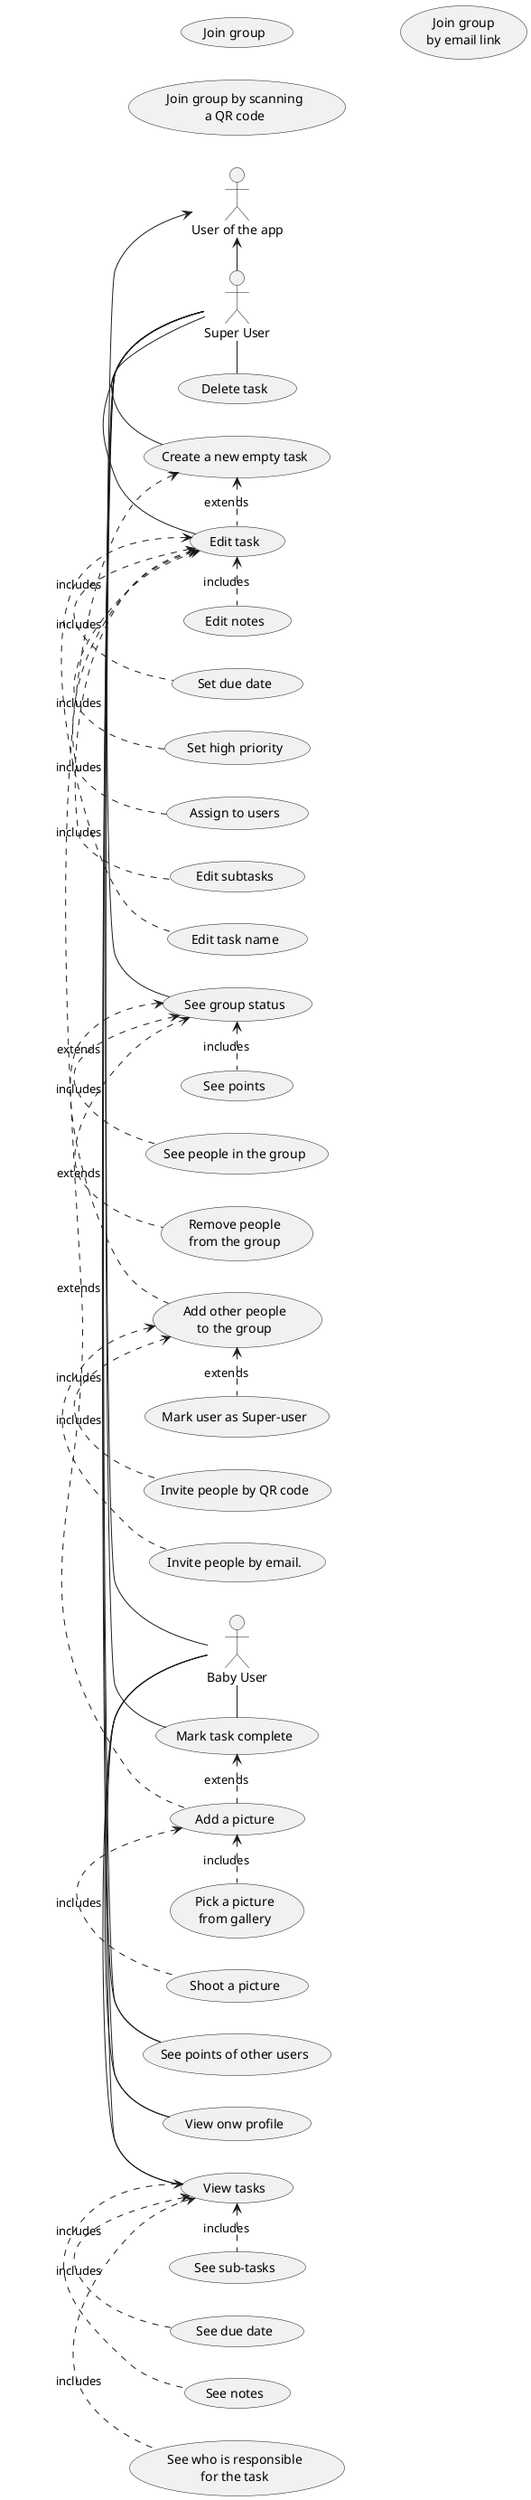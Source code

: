 @startuml

left to right direction

:User of the app: as user
:Super User: as superuser
:Baby User: as babyuser

usecase "See group status" as UC1
usecase "See points" as UC2
usecase "View tasks" as UC3
usecase UC4 as "See who is responsible
 for the task"
usecase "See notes" as UC5
usecase "See due date" as UC6
usecase "See sub-tasks" as UC7
usecase "Edit task" as UC8
usecase "Delete task" as UC9
usecase "View onw profile" as UC10
usecase "Create a new empty task" as UC11
usecase "See points of other users" as UC12
usecase "Mark task complete" as UC13
usecase "Edit task name" as UC14
usecase "Edit subtasks" as UC15
usecase "Assign to users" as UC16
usecase "Set high priority" as UC17
usecase "Set due date" as UC18
usecase "Edit notes" as UC19
usecase "Add a picture" as UC20
usecase "Shoot a picture" as UC21
usecase UC22 as "Pick a picture
from gallery"
usecase UC23 as "Add other people
to the group"
usecase UC24 as "Invite people by email."
usecase UC25 as "Invite people by QR code"
usecase UC26 as "Join group"
usecase UC27 as "Join group by scanning
 a QR code"
usecase UC28 as "Join group
by email link"
usecase UC29 as "Remove people
from the group"
usecase UC30 as "Mark user as Super-user"
usecase UC31 as "See people in the group"

superuser -left-> user
babyuser -left-> user

UC1 -left- superuser
UC3 -left- superuser
UC8 -left- superuser
UC9 -left- superuser
UC10 -left- superuser
UC11 -left- superuser
UC12 -left- superuser
UC13 -left- superuser

UC3 -left- babyuser
UC10 -left- babyuser
UC12 -left- babyuser
UC13 -left- babyuser


UC4 .left.> UC3 : includes
UC5 .left.> UC3 : includes
UC6 .left.> UC3 : includes
UC7 .left.> UC3 : includes


UC14 .left.> UC8 : includes
UC15 .left.> UC8 : includes
UC16 .left.> UC8 : includes
UC17 .left.> UC8 : includes
UC18 .left.> UC8 : includes
UC19 .left.> UC8 : includes
UC8 .left.> UC11 : extends

UC20 .left.> UC11: extends

UC13 <.right. UC20: extends

UC21 .left.> UC20 : includes
UC22 .left.> UC20 : includes

UC23 .left.> UC1 : extends
UC24 .left.> UC23 : includes
UC25 .left.> UC23 : includes

UC29 .left.> UC1 : extends
UC31 .left.> UC1 : includes
UC2 .left.> UC1 : includes
UC30 .left.>UC23 : extends





@enduml